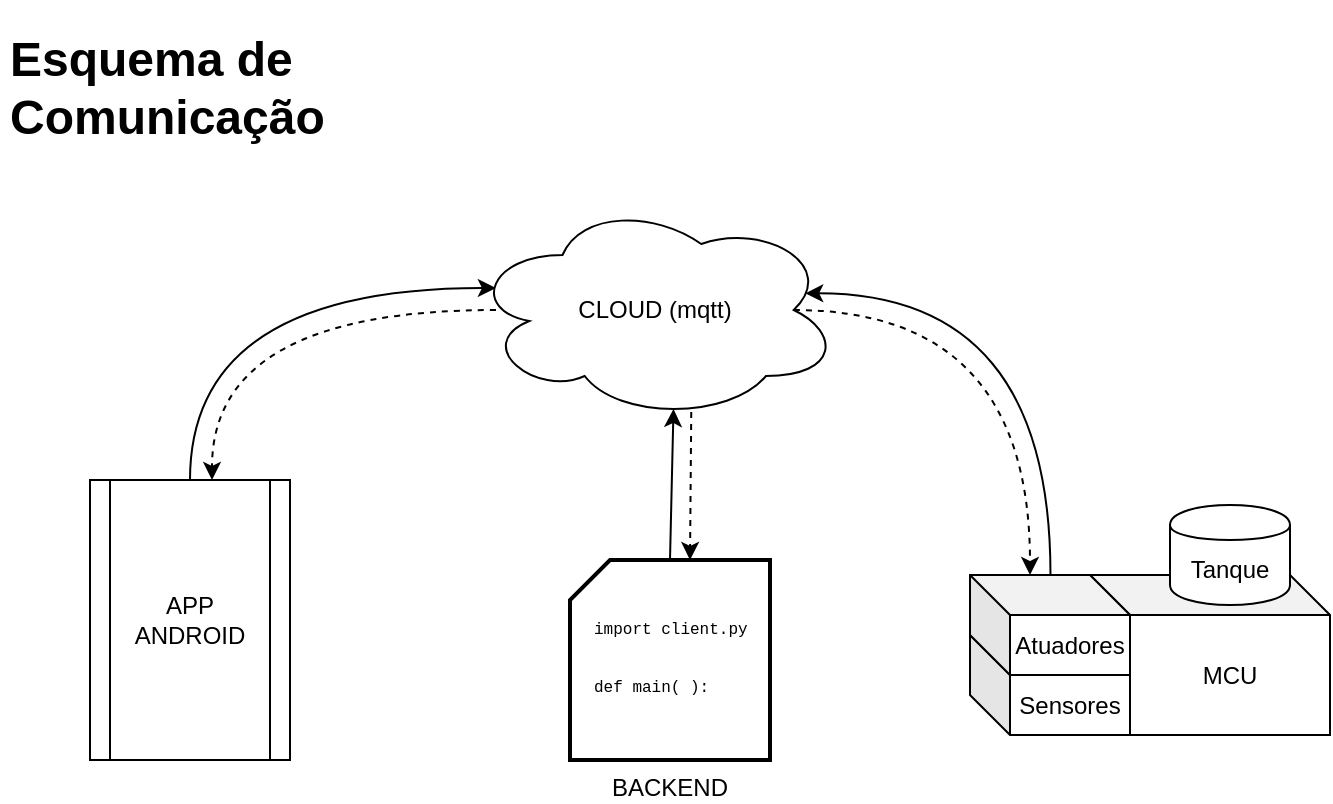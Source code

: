 <mxfile version="12.1.0" type="device" pages="1"><diagram id="KXYvKkt6kp-yerx-XVCM" name="Page-1"><mxGraphModel dx="1140" dy="676" grid="1" gridSize="10" guides="1" tooltips="1" connect="1" arrows="1" fold="1" page="1" pageScale="1" pageWidth="850" pageHeight="1100" math="0" shadow="0"><root><mxCell id="0"/><mxCell id="1" parent="0"/><mxCell id="WsNceCfRfojDzGb3VH6r-10" style="edgeStyle=orthogonalEdgeStyle;rounded=0;orthogonalLoop=1;jettySize=auto;html=1;exitX=0.5;exitY=0;exitDx=0;exitDy=0;entryX=0.07;entryY=0.4;entryDx=0;entryDy=0;entryPerimeter=0;curved=1;" edge="1" parent="1" source="WsNceCfRfojDzGb3VH6r-1" target="WsNceCfRfojDzGb3VH6r-2"><mxGeometry relative="1" as="geometry"><Array as="points"><mxPoint x="165" y="244"/></Array></mxGeometry></mxCell><mxCell id="WsNceCfRfojDzGb3VH6r-1" value="APP ANDROID" style="shape=process;whiteSpace=wrap;html=1;backgroundOutline=1;" vertex="1" parent="1"><mxGeometry x="115" y="340" width="100" height="140" as="geometry"/></mxCell><mxCell id="WsNceCfRfojDzGb3VH6r-23" style="edgeStyle=orthogonalEdgeStyle;rounded=0;orthogonalLoop=1;jettySize=auto;html=1;exitX=0.875;exitY=0.5;exitDx=0;exitDy=0;exitPerimeter=0;entryX=0;entryY=0;entryDx=30;entryDy=0;entryPerimeter=0;curved=1;dashed=1;" edge="1" parent="1" source="WsNceCfRfojDzGb3VH6r-2" target="WsNceCfRfojDzGb3VH6r-12"><mxGeometry relative="1" as="geometry"/></mxCell><mxCell id="WsNceCfRfojDzGb3VH6r-2" value="CLOUD (mqtt)" style="ellipse;shape=cloud;whiteSpace=wrap;html=1;" vertex="1" parent="1"><mxGeometry x="305" y="200" width="185" height="110" as="geometry"/></mxCell><mxCell id="WsNceCfRfojDzGb3VH6r-16" style="rounded=0;orthogonalLoop=1;jettySize=auto;html=1;exitX=0.5;exitY=0;exitDx=0;exitDy=0;exitPerimeter=0;entryX=0.55;entryY=0.95;entryDx=0;entryDy=0;entryPerimeter=0;" edge="1" parent="1" source="WsNceCfRfojDzGb3VH6r-5" target="WsNceCfRfojDzGb3VH6r-2"><mxGeometry relative="1" as="geometry"/></mxCell><mxCell id="WsNceCfRfojDzGb3VH6r-18" style="rounded=0;orthogonalLoop=1;jettySize=auto;html=1;exitX=0.598;exitY=0.964;exitDx=0;exitDy=0;exitPerimeter=0;entryX=0;entryY=0;entryDx=60;entryDy=0;entryPerimeter=0;dashed=1;" edge="1" parent="1" source="WsNceCfRfojDzGb3VH6r-2" target="WsNceCfRfojDzGb3VH6r-5"><mxGeometry relative="1" as="geometry"/></mxCell><mxCell id="WsNceCfRfojDzGb3VH6r-5" value="BACKEND" style="verticalLabelPosition=bottom;verticalAlign=top;html=1;strokeWidth=2;shape=card;whiteSpace=wrap;size=20;arcSize=12;" vertex="1" parent="1"><mxGeometry x="355" y="380" width="100" height="100" as="geometry"/></mxCell><mxCell id="WsNceCfRfojDzGb3VH6r-7" value="MCU" style="shape=cube;whiteSpace=wrap;html=1;boundedLbl=1;backgroundOutline=1;darkOpacity=0.05;darkOpacity2=0.1;" vertex="1" parent="1"><mxGeometry x="615" y="387.5" width="120" height="80" as="geometry"/></mxCell><mxCell id="WsNceCfRfojDzGb3VH6r-11" value="Sensores" style="shape=cube;whiteSpace=wrap;html=1;boundedLbl=1;backgroundOutline=1;darkOpacity=0.05;darkOpacity2=0.1;" vertex="1" parent="1"><mxGeometry x="555" y="417.5" width="80" height="50" as="geometry"/></mxCell><mxCell id="WsNceCfRfojDzGb3VH6r-12" value="Atuadores" style="shape=cube;whiteSpace=wrap;html=1;boundedLbl=1;backgroundOutline=1;darkOpacity=0.05;darkOpacity2=0.1;" vertex="1" parent="1"><mxGeometry x="555" y="387.5" width="80" height="50" as="geometry"/></mxCell><mxCell id="WsNceCfRfojDzGb3VH6r-8" value="Tanque" style="shape=cylinder;whiteSpace=wrap;html=1;boundedLbl=1;backgroundOutline=1;" vertex="1" parent="1"><mxGeometry x="655" y="352.5" width="60" height="50" as="geometry"/></mxCell><mxCell id="WsNceCfRfojDzGb3VH6r-14" style="edgeStyle=orthogonalEdgeStyle;rounded=0;orthogonalLoop=1;jettySize=auto;html=1;curved=1;dashed=1;" edge="1" parent="1" target="WsNceCfRfojDzGb3VH6r-1"><mxGeometry relative="1" as="geometry"><mxPoint x="318" y="255" as="sourcePoint"/><mxPoint x="175.286" y="350.143" as="targetPoint"/><Array as="points"><mxPoint x="176" y="255"/></Array></mxGeometry></mxCell><mxCell id="WsNceCfRfojDzGb3VH6r-20" value="&lt;font face=&quot;Courier New&quot; style=&quot;font-size: 8px&quot;&gt;import client.py&amp;nbsp;&lt;br&gt;&lt;br&gt;def main( ):&lt;br&gt;&lt;/font&gt;" style="text;html=1;resizable=0;points=[];autosize=1;align=left;verticalAlign=top;spacingTop=-4;" vertex="1" parent="1"><mxGeometry x="365" y="402.5" width="100" height="50" as="geometry"/></mxCell><mxCell id="WsNceCfRfojDzGb3VH6r-25" style="edgeStyle=orthogonalEdgeStyle;rounded=0;orthogonalLoop=1;jettySize=auto;html=1;exitX=0.503;exitY=-0.007;exitDx=0;exitDy=0;exitPerimeter=0;curved=1;entryX=0.906;entryY=0.424;entryDx=0;entryDy=0;entryPerimeter=0;" edge="1" parent="1" source="WsNceCfRfojDzGb3VH6r-12" target="WsNceCfRfojDzGb3VH6r-2"><mxGeometry relative="1" as="geometry"><mxPoint x="595" y="380" as="sourcePoint"/><mxPoint x="477" y="265" as="targetPoint"/><Array as="points"><mxPoint x="595" y="247"/></Array></mxGeometry></mxCell><mxCell id="WsNceCfRfojDzGb3VH6r-27" value="&lt;h1&gt;Esquema de Comunicação&lt;/h1&gt;" style="text;html=1;strokeColor=none;fillColor=none;spacing=5;spacingTop=-20;whiteSpace=wrap;overflow=hidden;rounded=0;" vertex="1" parent="1"><mxGeometry x="70" y="110" width="190" height="120" as="geometry"/></mxCell></root></mxGraphModel></diagram></mxfile>